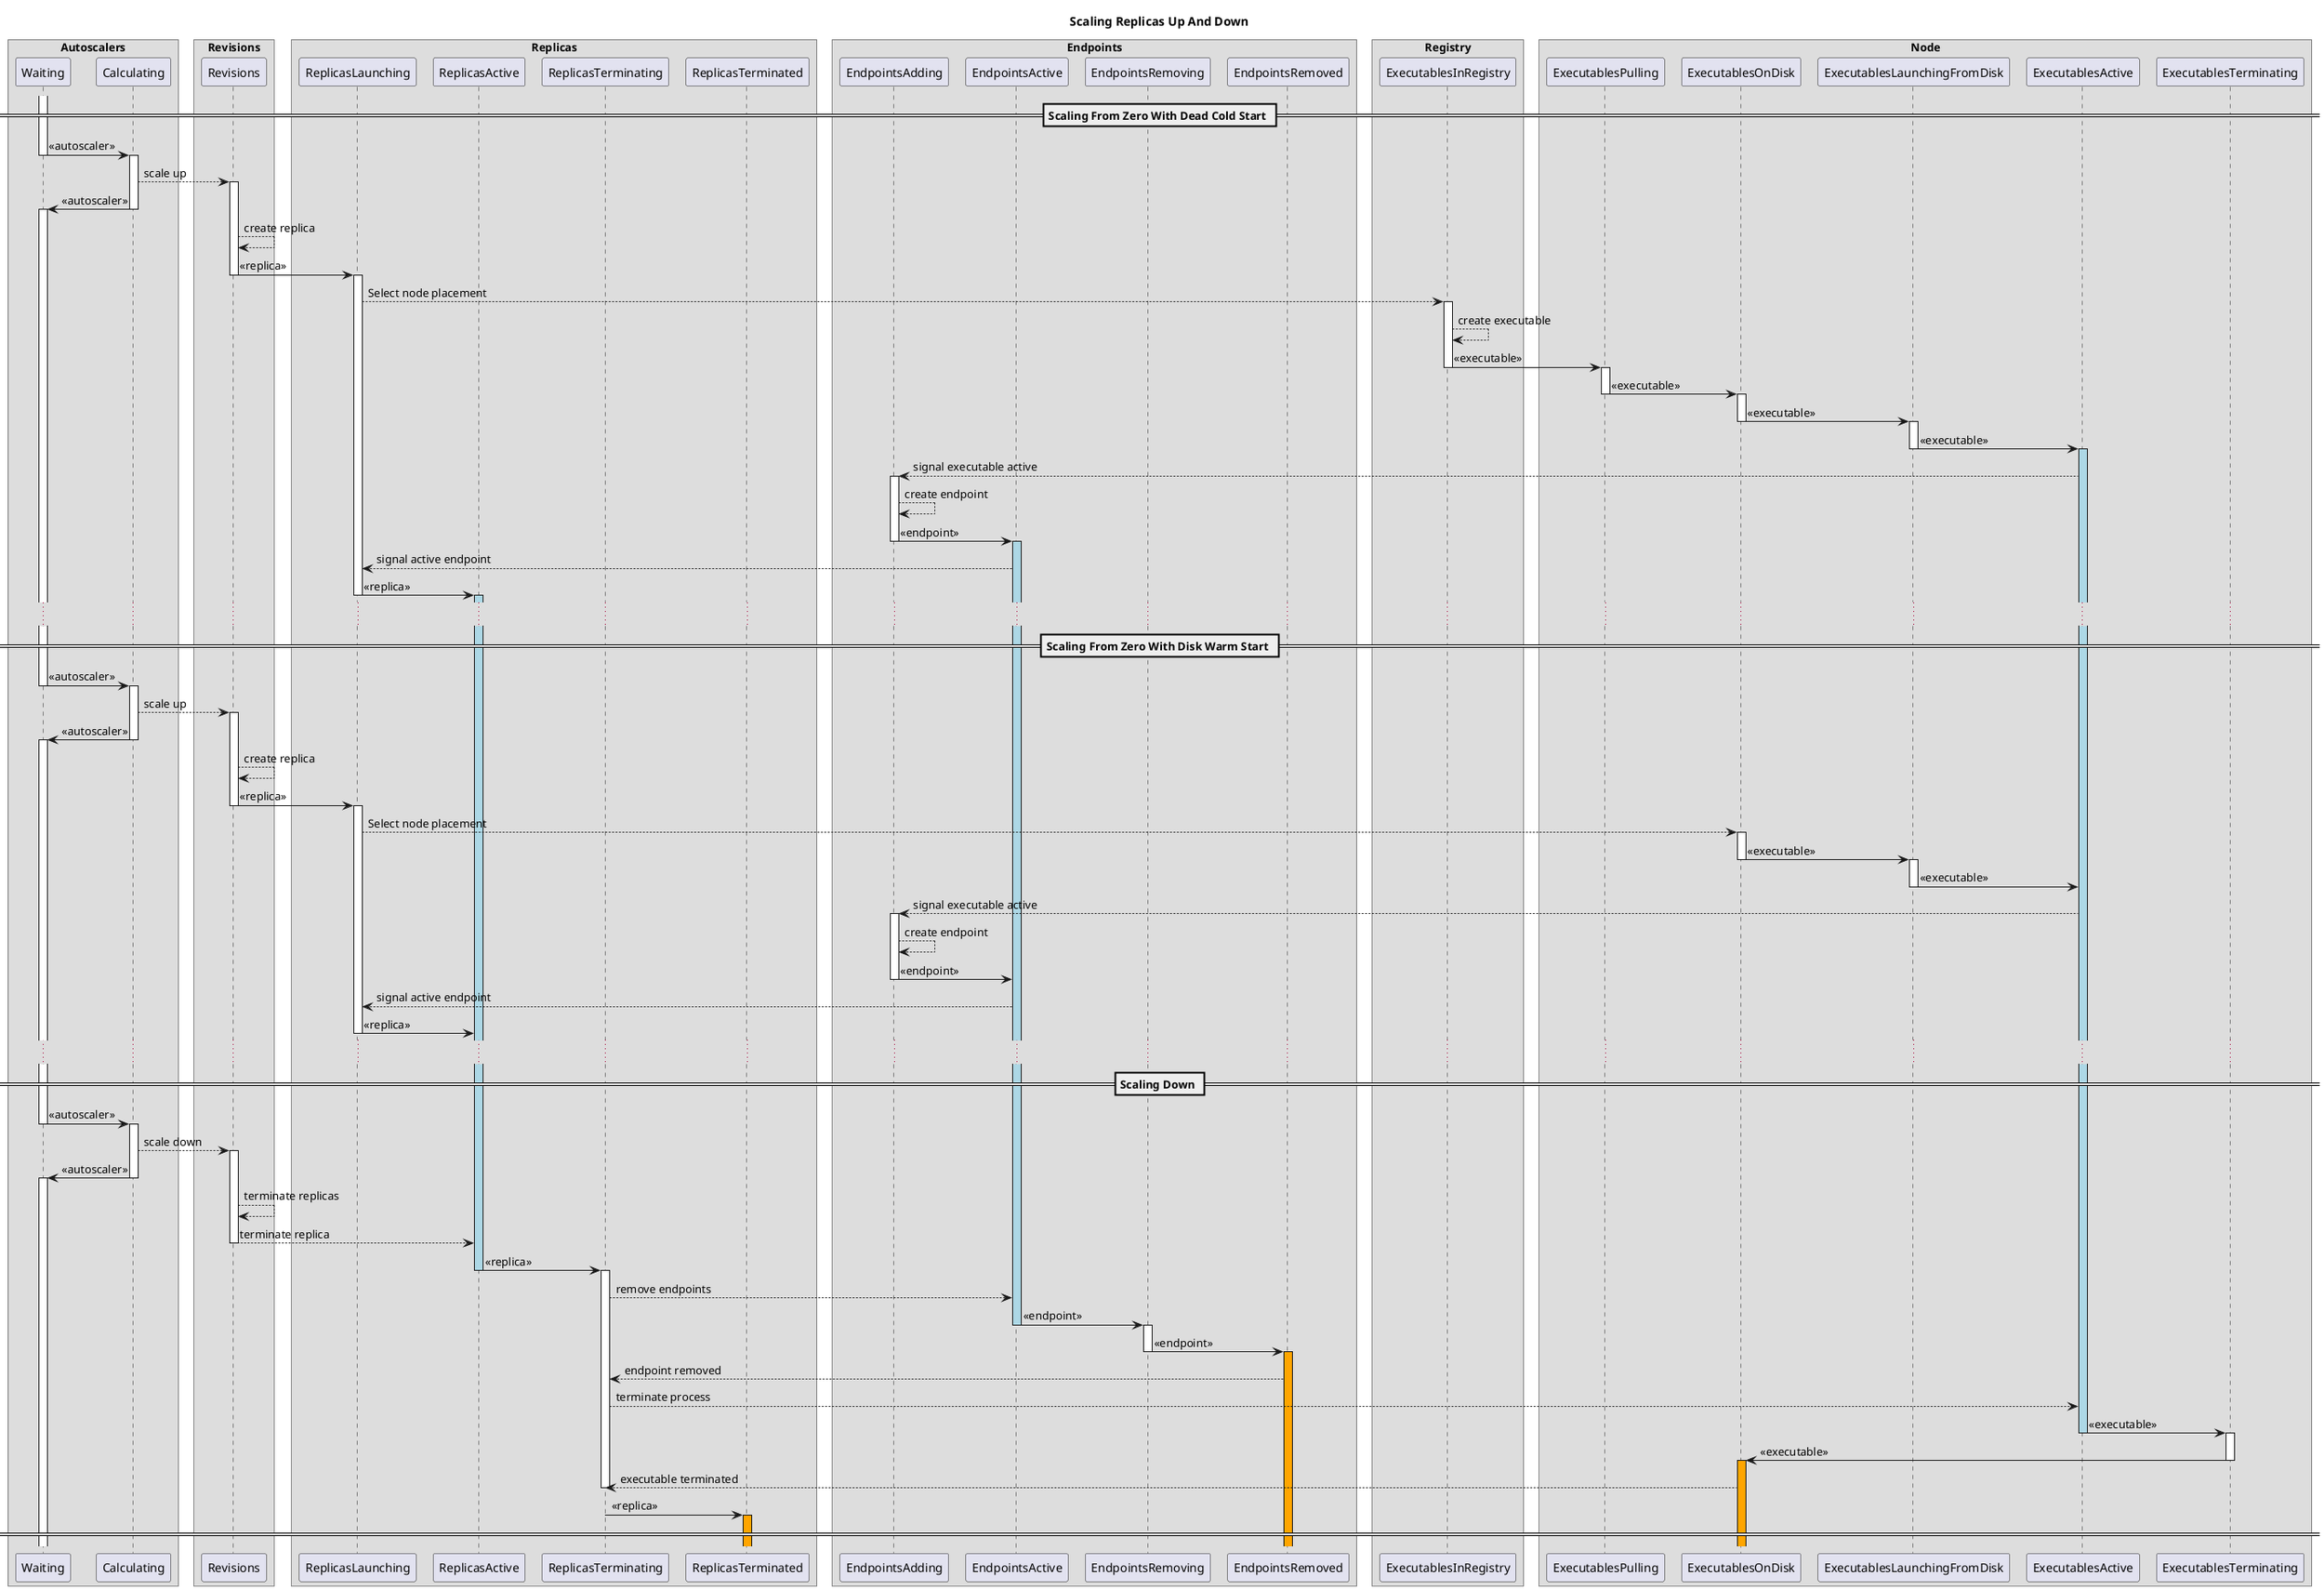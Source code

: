@startuml

title Scaling Replicas Up And Down

skinparam BoxPadding 8
skinparam ParticipantPadding 5

box "Autoscalers"
    participant Waiting
    participant Calculating
end box

box "Revisions"
    participant Revisions
end box

box "Replicas"
    participant ReplicasLaunching
    participant ReplicasActive
    participant ReplicasTerminating
    participant ReplicasTerminated
end box

box "Endpoints"
    participant EndpointsAdding
    participant EndpointsActive
    participant EndpointsRemoving
    participant EndpointsRemoved
end box

box "Registry"
    participant ExecutablesInRegistry
end box

box "Node"
    participant ExecutablesPulling
    participant ExecutablesOnDisk
    participant ExecutablesLaunchingFromDisk
    participant ExecutablesActive
    participant ExecutablesTerminating
end box

== Scaling From Zero With Dead Cold Start ==

activate Waiting
Waiting -> Calculating: <<autoscaler>>
deactivate Waiting
activate Calculating
    Calculating --> Revisions: scale up
activate Revisions
    Calculating -> Waiting: << autoscaler >>
deactivate Calculating
activate Waiting
    Revisions --> Revisions: create replica
    Revisions -> ReplicasLaunching: <<replica>>
deactivate Revisions
activate ReplicasLaunching
    ReplicasLaunching --> ExecutablesInRegistry: Select node placement
activate ExecutablesInRegistry
    ExecutablesInRegistry --> ExecutablesInRegistry: create executable
    ExecutablesInRegistry -> ExecutablesPulling: <<executable>>
deactivate ExecutablesInRegistry
activate ExecutablesPulling
    ExecutablesPulling -> ExecutablesOnDisk: <<executable>>
deactivate ExecutablesPulling
activate ExecutablesOnDisk
    ExecutablesOnDisk -> ExecutablesLaunchingFromDisk: <<executable>>
deactivate ExecutablesOnDisk
activate ExecutablesLaunchingFromDisk
    ExecutablesLaunchingFromDisk -> ExecutablesActive: <<executable>>
deactivate ExecutablesLaunchingFromDisk
activate ExecutablesActive #LightBlue
    ExecutablesActive --> EndpointsAdding: signal executable active
activate EndpointsAdding
    EndpointsAdding --> EndpointsAdding: create endpoint
    EndpointsAdding -> EndpointsActive: <<endpoint>>
deactivate EndpointsAdding
activate EndpointsActive #LightBlue
    EndpointsActive --> ReplicasLaunching: signal active endpoint
    ReplicasLaunching -> ReplicasActive: <<replica>>
deactivate ReplicasLaunching
activate ReplicasActive #LightBlue

...
== Scaling From Zero With Disk Warm Start ==

    Waiting -> Calculating: <<autoscaler>>
deactivate Waiting
activate Calculating
    Calculating --> Revisions: scale up
activate Revisions
    Calculating -> Waiting: << autoscaler >>
deactivate Calculating
activate Waiting
    Revisions --> Revisions: create replica
    Revisions -> ReplicasLaunching: <<replica>>
deactivate Revisions
activate ReplicasLaunching
    ReplicasLaunching --> ExecutablesOnDisk: Select node placement
activate ExecutablesOnDisk
    ExecutablesOnDisk -> ExecutablesLaunchingFromDisk: <<executable>>
deactivate ExecutablesOnDisk
activate ExecutablesLaunchingFromDisk
    ExecutablesLaunchingFromDisk -> ExecutablesActive: <<executable>>
deactivate ExecutablesLaunchingFromDisk
    ExecutablesActive --> EndpointsAdding: signal executable active
activate EndpointsAdding
    EndpointsAdding --> EndpointsAdding: create endpoint
    EndpointsAdding -> EndpointsActive: <<endpoint>>
deactivate EndpointsAdding
    EndpointsActive --> ReplicasLaunching: signal active endpoint
    ReplicasLaunching -> ReplicasActive: <<replica>>
deactivate ReplicasLaunching


...
== Scaling Down ==

    Waiting -> Calculating: <<autoscaler>>
deactivate Waiting
activate Calculating
    Calculating --> Revisions: scale down
activate Revisions
    Calculating -> Waiting: << autoscaler >>
deactivate Calculating
activate Waiting
    Revisions --> Revisions: terminate replicas
    Revisions --> ReplicasActive: terminate replica
deactivate Revisions
    ReplicasActive -> ReplicasTerminating: <<replica>>
deactivate ReplicasActive
activate ReplicasTerminating
    ReplicasTerminating --> EndpointsActive: remove endpoints
    EndpointsActive -> EndpointsRemoving: <<endpoint>>
deactivate EndpointsActive
activate EndpointsRemoving
    EndpointsRemoving -> EndpointsRemoved: <<endpoint>>
deactivate EndpointsRemoving
activate EndpointsRemoved #Orange
    EndpointsRemoved --> ReplicasTerminating: endpoint removed
    ReplicasTerminating --> ExecutablesActive: terminate process
    ExecutablesActive -> ExecutablesTerminating: <<executable>>
deactivate ExecutablesActive
activate ExecutablesTerminating
    ExecutablesTerminating -> ExecutablesOnDisk: <<executable>>
deactivate ExecutablesTerminating
activate ExecutablesOnDisk #Orange
    ExecutablesOnDisk --> ReplicasTerminating: executable terminated
deactivate ReplicasTerminating
    ReplicasTerminating -> ReplicasTerminated: <<replica>>
activate ReplicasTerminated #Orange

== ==
@enduml

